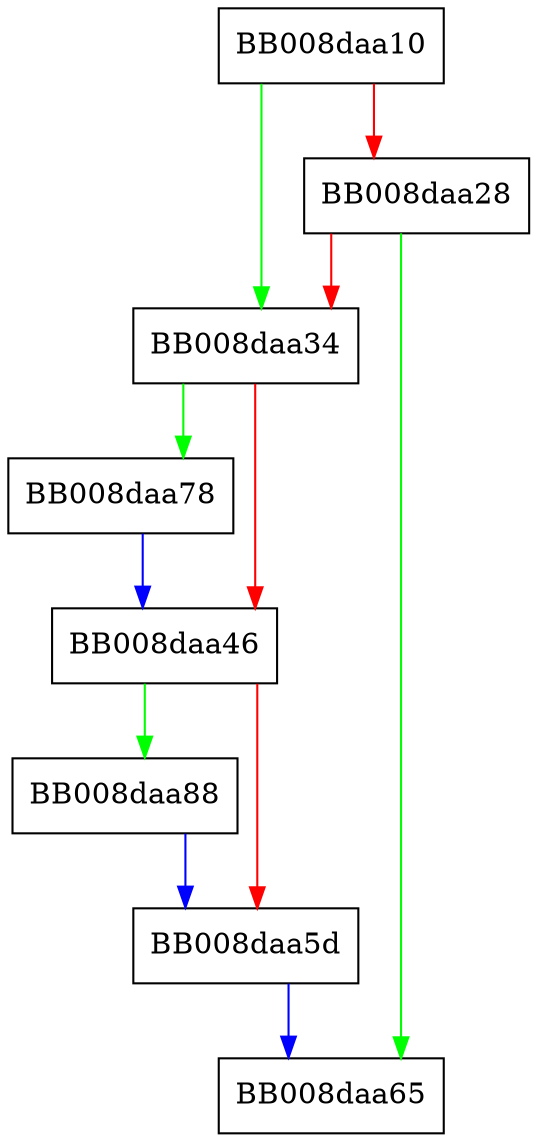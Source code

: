 digraph trecurse_r {
  node [shape="box"];
  graph [splines=ortho];
  BB008daa10 -> BB008daa34 [color="green"];
  BB008daa10 -> BB008daa28 [color="red"];
  BB008daa28 -> BB008daa65 [color="green"];
  BB008daa28 -> BB008daa34 [color="red"];
  BB008daa34 -> BB008daa78 [color="green"];
  BB008daa34 -> BB008daa46 [color="red"];
  BB008daa46 -> BB008daa88 [color="green"];
  BB008daa46 -> BB008daa5d [color="red"];
  BB008daa5d -> BB008daa65 [color="blue"];
  BB008daa78 -> BB008daa46 [color="blue"];
  BB008daa88 -> BB008daa5d [color="blue"];
}